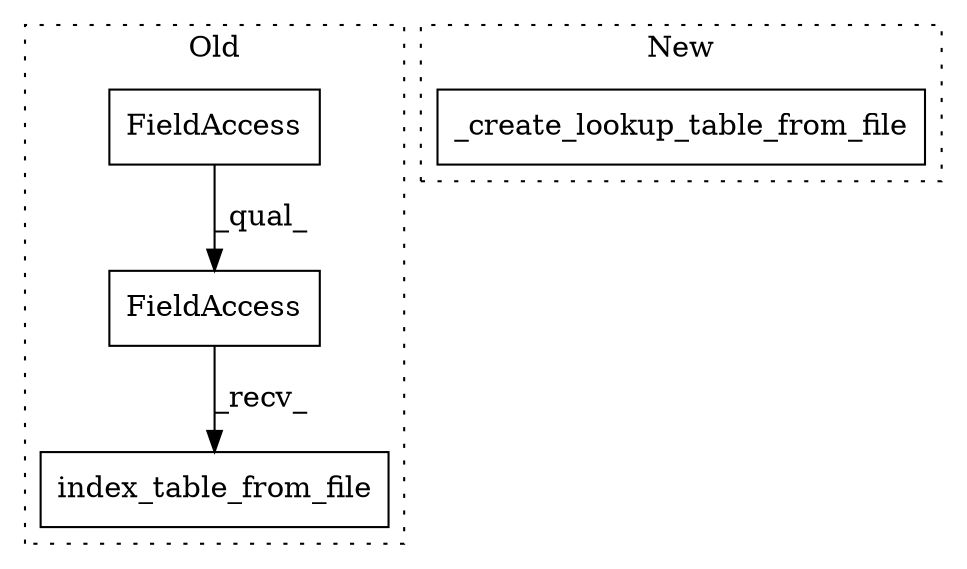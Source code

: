 digraph G {
subgraph cluster0 {
1 [label="index_table_from_file" a="32" s="1797,1827" l="22,1" shape="box"];
3 [label="FieldAccess" a="22" s="1771" l="25" shape="box"];
4 [label="FieldAccess" a="22" s="1771" l="18" shape="box"];
label = "Old";
style="dotted";
}
subgraph cluster1 {
2 [label="_create_lookup_table_from_file" a="32" s="2112,2151" l="31,1" shape="box"];
label = "New";
style="dotted";
}
3 -> 1 [label="_recv_"];
4 -> 3 [label="_qual_"];
}